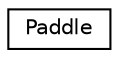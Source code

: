 digraph "Graphical Class Hierarchy"
{
 // LATEX_PDF_SIZE
  edge [fontname="Helvetica",fontsize="10",labelfontname="Helvetica",labelfontsize="10"];
  node [fontname="Helvetica",fontsize="10",shape=record];
  rankdir="LR";
  Node0 [label="Paddle",height=0.2,width=0.4,color="black", fillcolor="white", style="filled",URL="$structPaddle.html",tooltip=" "];
}

